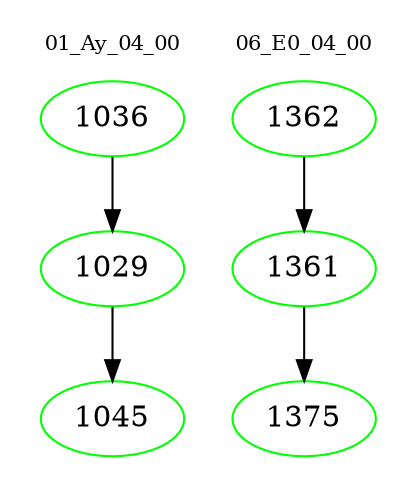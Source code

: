 digraph{
subgraph cluster_0 {
color = white
label = "01_Ay_04_00";
fontsize=10;
T0_1036 [label="1036", color="green"]
T0_1036 -> T0_1029 [color="black"]
T0_1029 [label="1029", color="green"]
T0_1029 -> T0_1045 [color="black"]
T0_1045 [label="1045", color="green"]
}
subgraph cluster_1 {
color = white
label = "06_E0_04_00";
fontsize=10;
T1_1362 [label="1362", color="green"]
T1_1362 -> T1_1361 [color="black"]
T1_1361 [label="1361", color="green"]
T1_1361 -> T1_1375 [color="black"]
T1_1375 [label="1375", color="green"]
}
}
